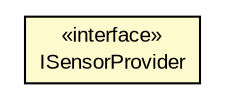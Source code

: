 #!/usr/local/bin/dot
#
# Class diagram 
# Generated by UMLGraph version R5_6-24-gf6e263 (http://www.umlgraph.org/)
#

digraph G {
	edge [fontname="arial",fontsize=10,labelfontname="arial",labelfontsize=10];
	node [fontname="arial",fontsize=10,shape=plaintext];
	nodesep=0.25;
	ranksep=0.5;
	// org.miloss.fgsms.osagent.sensor.ISensorProvider
	c690722 [label=<<table title="org.miloss.fgsms.osagent.sensor.ISensorProvider" border="0" cellborder="1" cellspacing="0" cellpadding="2" port="p" bgcolor="lemonChiffon" href="./ISensorProvider.html">
		<tr><td><table border="0" cellspacing="0" cellpadding="1">
<tr><td align="center" balign="center"> &#171;interface&#187; </td></tr>
<tr><td align="center" balign="center"> ISensorProvider </td></tr>
		</table></td></tr>
		</table>>, URL="./ISensorProvider.html", fontname="arial", fontcolor="black", fontsize=10.0];
}

